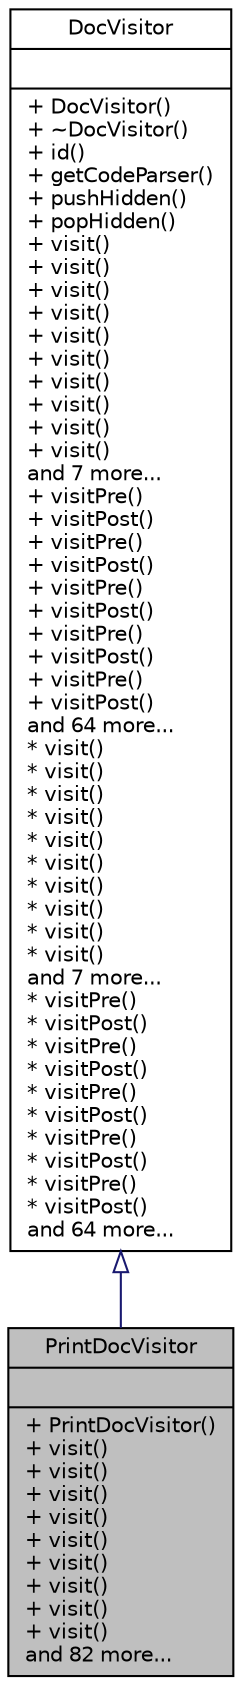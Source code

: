 digraph "PrintDocVisitor"
{
 // LATEX_PDF_SIZE
  edge [fontname="Helvetica",fontsize="10",labelfontname="Helvetica",labelfontsize="10"];
  node [fontname="Helvetica",fontsize="10",shape=record];
  Node1 [label="{PrintDocVisitor\n||+ PrintDocVisitor()\l+ visit()\l+ visit()\l+ visit()\l+ visit()\l+ visit()\l+ visit()\l+ visit()\l+ visit()\l+ visit()\land 82 more...\l}",height=0.2,width=0.4,color="black", fillcolor="grey75", style="filled", fontcolor="black",tooltip=" "];
  Node2 -> Node1 [dir="back",color="midnightblue",fontsize="10",style="solid",arrowtail="onormal",fontname="Helvetica"];
  Node2 [label="{DocVisitor\n||+ DocVisitor()\l+ ~DocVisitor()\l+ id()\l+ getCodeParser()\l+ pushHidden()\l+ popHidden()\l+ visit()\l+ visit()\l+ visit()\l+ visit()\l+ visit()\l+ visit()\l+ visit()\l+ visit()\l+ visit()\l+ visit()\land 7 more...\l+ visitPre()\l+ visitPost()\l+ visitPre()\l+ visitPost()\l+ visitPre()\l+ visitPost()\l+ visitPre()\l+ visitPost()\l+ visitPre()\l+ visitPost()\land 64 more...\l* visit()\l* visit()\l* visit()\l* visit()\l* visit()\l* visit()\l* visit()\l* visit()\l* visit()\l* visit()\land 7 more...\l* visitPre()\l* visitPost()\l* visitPre()\l* visitPost()\l* visitPre()\l* visitPost()\l* visitPre()\l* visitPost()\l* visitPre()\l* visitPost()\land 64 more...\l}",height=0.2,width=0.4,color="black", fillcolor="white", style="filled",URL="$classDocVisitor.html",tooltip="Abstract visitor that participates in the visitor pattern."];
}
